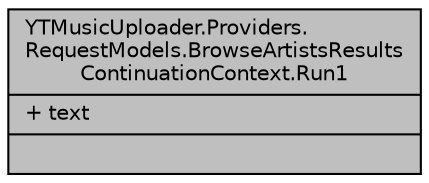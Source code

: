 digraph "YTMusicUploader.Providers.RequestModels.BrowseArtistsResultsContinuationContext.Run1"
{
 // LATEX_PDF_SIZE
  edge [fontname="Helvetica",fontsize="10",labelfontname="Helvetica",labelfontsize="10"];
  node [fontname="Helvetica",fontsize="10",shape=record];
  Node1 [label="{YTMusicUploader.Providers.\lRequestModels.BrowseArtistsResults\lContinuationContext.Run1\n|+ text\l|}",height=0.2,width=0.4,color="black", fillcolor="grey75", style="filled", fontcolor="black",tooltip=" "];
}

